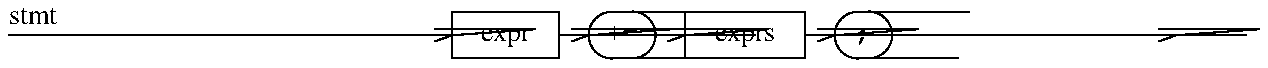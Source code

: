 .\"
.\"     cook - file construction tool
.\"     Copyright (C) 1998, 2007 Peter Miller;
.\"     All rights reserved.
.\"
.\"     This program is free software; you can redistribute it and/or modify
.\"     it under the terms of the GNU General Public License as published by
.\"     the Free Software Foundation; either version 2 of the License, or
.\"     (at your option) any later version.
.\"
.\"     This program is distributed in the hope that it will be useful,
.\"     but WITHOUT ANY WARRANTY; without even the implied warranty of
.\"     MERCHANTABILITY or FITNESS FOR A PARTICULAR PURPOSE.  See the
.\"     GNU General Public License for more details.
.\"
.\"     You should have received a copy of the GNU General Public License
.\"     along with this program; if not, write to the Free Software
.\"     Foundation, Inc., 59 Temple Place, Suite 330, Boston, MA 02111, USA.
.\"
.\" MANIFEST: lib/en/user-guide/lang.asign.pic
.\"
.PS
line from (0,10.3162) \
        then to (0.796167,10.3162)
"stmt" ljust at (0,10.4002)
line from (0.796167,10.3162) \
        then to (0.944333,10.3162)
line from (0.944333,10.3162) \
        then to (2.21575,10.3162)
line from (2.21575,10.1995) \
        then to (2.75008,10.1995) \
        then to (2.75008,10.4328) \
        then to (2.21575,10.4328) \
        then to (2.21575,10.1995)
"expr" at (2.48292,10.3162)
line from (2.13242,10.3439) \
        then to (2.21575,10.3162) \
        then to (2.13242,10.2884)
line from (2.75008,10.3162) \
        then to (2.89825,10.3162)
arc at (3.01492,10.3162) \
        rad 0.116667 \
        from (3.01492,10.4328) \
        to (3.01492,10.1995)
line from (3.01492,10.1995) \
        then to (3.11625,10.1995)
arc at (3.11625,10.3162) \
        rad 0.116667 \
        from (3.11625,10.1995) \
        to (3.11625,10.4328)
line from (3.11625,10.4328) \
        then to (3.01492,10.4328)
"\f[CW]+=\fP" at (3.06558,10.3162)
line from (2.81492,10.3439) \
        then to (2.89825,10.3162) \
        then to (2.81492,10.2884)
line from (3.23292,10.3162) \
        then to (3.38108,10.3162)
line from (3.38108,10.1995) \
        then to (3.98025,10.1995) \
        then to (3.98025,10.4328) \
        then to (3.38108,10.4328) \
        then to (3.38108,10.1995)
"exprs" at (3.68067,10.3162)
line from (3.29775,10.3439) \
        then to (3.38108,10.3162) \
        then to (3.29775,10.2884)
line from (3.98025,10.3162) \
        then to (4.12842,10.3162)
arc at (4.24508,10.3162) \
        rad 0.116667 \
        from (4.24508,10.4328) \
        to (4.24508,10.1995)
line from (4.24508,10.1995) \
        then to (4.29875,10.1995)
arc at (4.29875,10.3162) \
        rad 0.116667 \
        from (4.29875,10.1995) \
        to (4.29875,10.4328)
line from (4.29875,10.4328) \
        then to (4.24508,10.4328)
"\f[CW];\fP" at (4.27192,10.3162)
line from (4.04508,10.3439) \
        then to (4.12842,10.3162) \
        then to (4.04508,10.2884)
line from (4.41542,10.3162) \
        then to (5.68683,10.3162)
line from (5.68683,10.3162) \
        then to (5.835,10.3162)
line from (5.75167,10.3439) \
        then to (5.835,10.3162) \
        then to (5.75167,10.2884)
.PE
